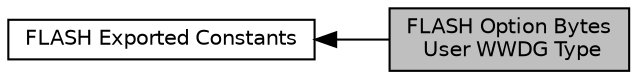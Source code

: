 digraph "FLASH Option Bytes User WWDG Type"
{
  edge [fontname="Helvetica",fontsize="10",labelfontname="Helvetica",labelfontsize="10"];
  node [fontname="Helvetica",fontsize="10",shape=box];
  rankdir=LR;
  Node1 [label="FLASH Option Bytes\l User WWDG Type",height=0.2,width=0.4,color="black", fillcolor="grey75", style="filled", fontcolor="black",tooltip=" "];
  Node2 [label="FLASH Exported Constants",height=0.2,width=0.4,color="black", fillcolor="white", style="filled",URL="$group___f_l_a_s_h___exported___constants.html",tooltip=" "];
  Node2->Node1 [shape=plaintext, dir="back", style="solid"];
}
